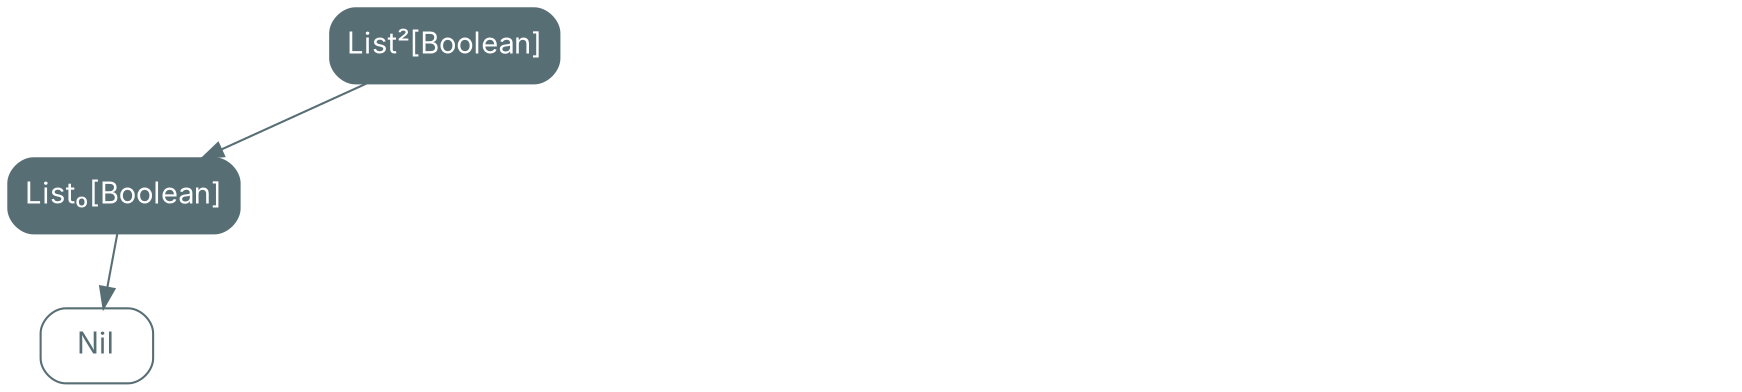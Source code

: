 digraph {
    bgcolor=transparent

    // Default theme: enabled
    node[shape="rectangle" style="rounded,filled" color="#586E75" fillcolor="#586E75" fontcolor="#ffffff" fontname="Inter,Arial"]
    edge [color="#586E75" fontcolor="#000000" fontname="Inter,Arial" fontsize=11]

    List[label="List²[Boolean]"]

    List0[label="List₀[Boolean]"]
    List1[label="List₁[Boolean]" style=invis]
    List2[label="List₂[Boolean]" style=invis]

    Nil[fillcolor="#ffffff" fontcolor="#586E75"]
    true[label="true :: Nil" fillcolor="#ffffff" fontcolor="#586E75" style=invis]
    false[label="false :: Nil" fillcolor="#ffffff" fontcolor="#586E75" style=invis]

    true_true[label="true :: true :: Nil" fillcolor="#ffffff" fontcolor="#586E75" style=invis]
    true_false[label="true :: false :: Nil" fillcolor="#ffffff" fontcolor="#586E75" style=invis]
    false_true[label="false :: true :: Nil" fillcolor="#ffffff" fontcolor="#586E75" style=invis]
    false_false[label="false :: false :: Nil" fillcolor="#ffffff" fontcolor="#586E75" style=invis]

    List -> List0
    List -> List1[style=invis]
    List -> List2[style=invis]

    List0 -> Nil
    List1 -> true[style=invis]
    List1 -> false[style=invis]
    List2 -> true_true[style=invis]
    List2 -> true_false[style=invis]
    List2 -> false_true[style=invis]
    List2 -> false_false[style=invis]
}
